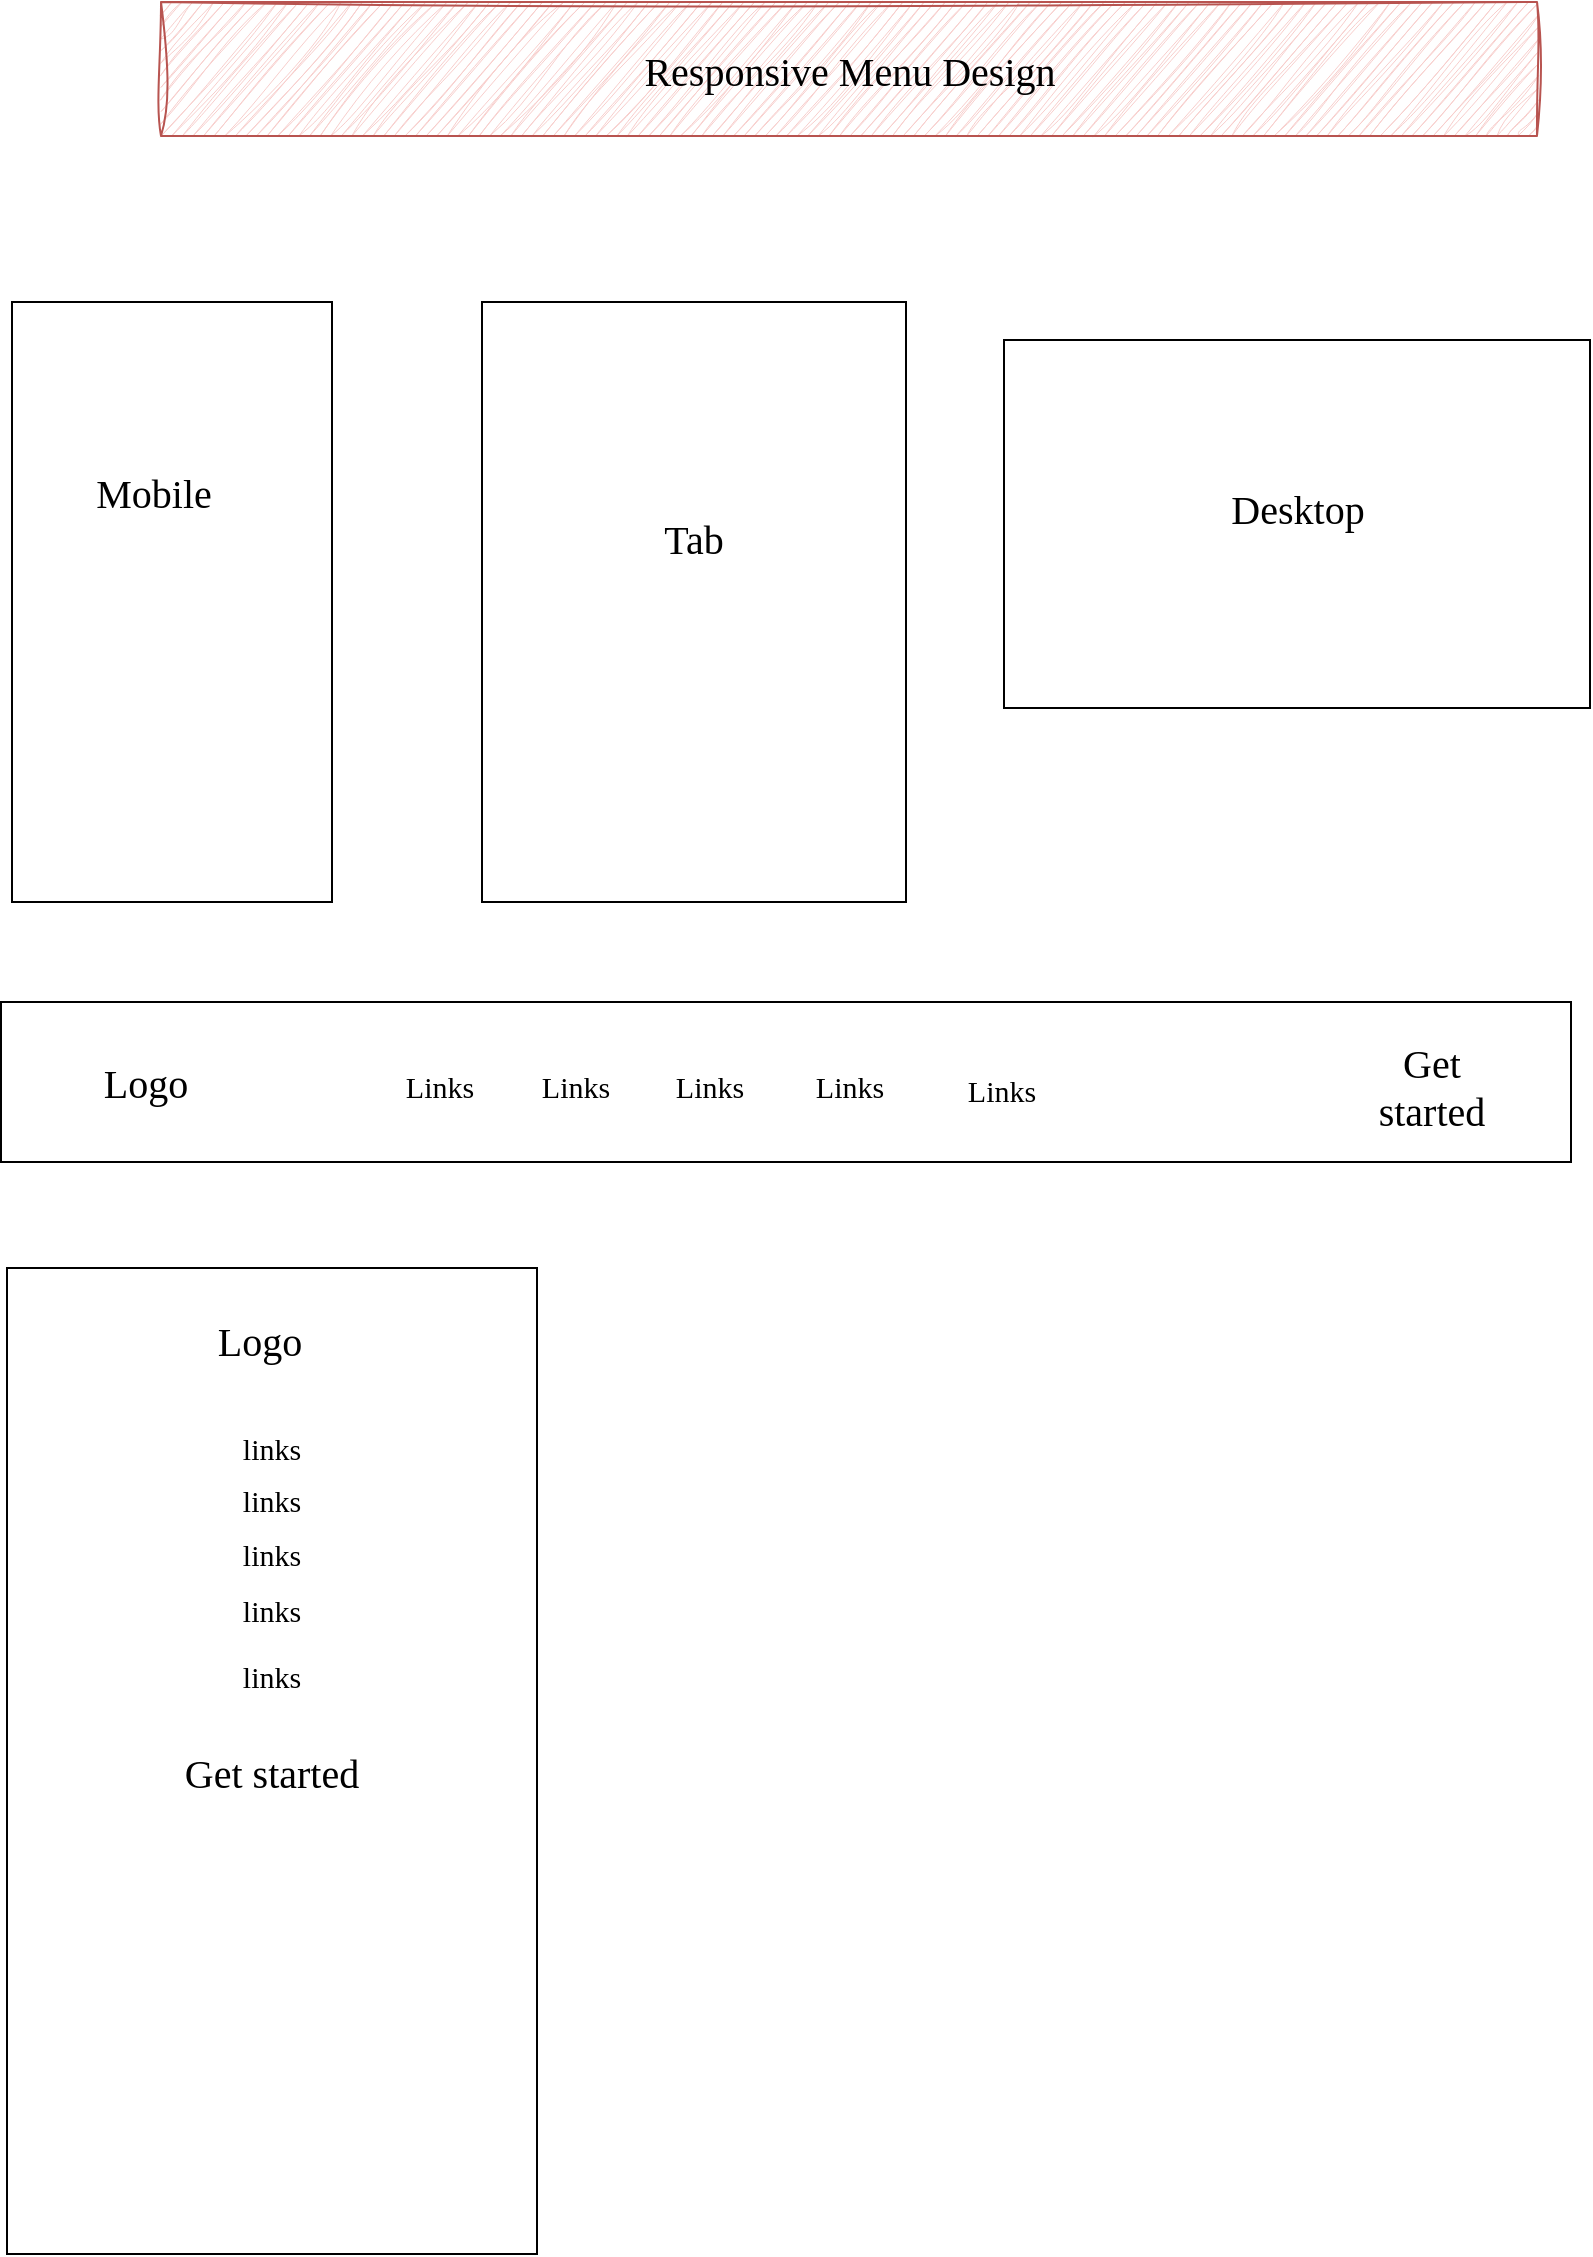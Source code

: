 <mxfile version="26.0.11">
  <diagram name="Page-1" id="Jz2_7jMmkVIeEtAwqJfw">
    <mxGraphModel dx="1886" dy="836" grid="1" gridSize="10" guides="1" tooltips="1" connect="1" arrows="1" fold="1" page="1" pageScale="1" pageWidth="827" pageHeight="1169" math="0" shadow="0">
      <root>
        <mxCell id="0" />
        <mxCell id="1" parent="0" />
        <mxCell id="GtHDvhq1agSo5hxryGzr-8" value="" style="rounded=0;whiteSpace=wrap;html=1;align=center;verticalAlign=middle;fontFamily=Comic Sans MS;fontSize=20;fontColor=default;fillColor=none;gradientColor=none;" vertex="1" parent="1">
          <mxGeometry x="13.5" y="530" width="785" height="80" as="geometry" />
        </mxCell>
        <mxCell id="GtHDvhq1agSo5hxryGzr-17" value="" style="rounded=0;whiteSpace=wrap;html=1;align=center;verticalAlign=middle;fontFamily=Comic Sans MS;fontSize=20;fontColor=default;fillColor=none;gradientColor=none;" vertex="1" parent="1">
          <mxGeometry x="16.5" y="663" width="265" height="493" as="geometry" />
        </mxCell>
        <mxCell id="GtHDvhq1agSo5hxryGzr-1" value="" style="rounded=0;whiteSpace=wrap;html=1;fontFamily=Architects Daughter;fontSource=https%3A%2F%2Ffonts.googleapis.com%2Fcss%3Ffamily%3DArchitects%2BDaughter;" vertex="1" parent="1">
          <mxGeometry x="19" y="180" width="160" height="300" as="geometry" />
        </mxCell>
        <mxCell id="GtHDvhq1agSo5hxryGzr-5" value="" style="rounded=0;whiteSpace=wrap;html=1;fontFamily=Architects Daughter;fontSource=https%3A%2F%2Ffonts.googleapis.com%2Fcss%3Ffamily%3DArchitects%2BDaughter;" vertex="1" parent="1">
          <mxGeometry x="254" y="180" width="212" height="300" as="geometry" />
        </mxCell>
        <mxCell id="GtHDvhq1agSo5hxryGzr-2" value="" style="rounded=0;whiteSpace=wrap;html=1;fontFamily=Architects Daughter;fontSource=https%3A%2F%2Ffonts.googleapis.com%2Fcss%3Ffamily%3DArchitects%2BDaughter;" vertex="1" parent="1">
          <mxGeometry x="515" y="199" width="293" height="184" as="geometry" />
        </mxCell>
        <mxCell id="GtHDvhq1agSo5hxryGzr-3" value="Desktop" style="text;strokeColor=none;fillColor=none;html=1;align=center;verticalAlign=middle;whiteSpace=wrap;rounded=0;fontSize=20;fontFamily=Comic Sans MS;" vertex="1" parent="1">
          <mxGeometry x="631.5" y="268" width="60" height="30" as="geometry" />
        </mxCell>
        <mxCell id="GtHDvhq1agSo5hxryGzr-7" value="Tab" style="text;strokeColor=none;fillColor=none;html=1;align=center;verticalAlign=middle;whiteSpace=wrap;rounded=0;fontSize=20;fontFamily=Comic Sans MS;" vertex="1" parent="1">
          <mxGeometry x="330" y="283" width="60" height="30" as="geometry" />
        </mxCell>
        <mxCell id="GtHDvhq1agSo5hxryGzr-4" value="Mobile" style="text;strokeColor=none;fillColor=none;html=1;align=center;verticalAlign=middle;whiteSpace=wrap;rounded=0;fontSize=20;fontFamily=Comic Sans MS;" vertex="1" parent="1">
          <mxGeometry x="60" y="260" width="60" height="30" as="geometry" />
        </mxCell>
        <mxCell id="GtHDvhq1agSo5hxryGzr-9" value="Logo" style="text;strokeColor=none;fillColor=none;html=1;align=center;verticalAlign=middle;whiteSpace=wrap;rounded=0;fontSize=20;fontFamily=Comic Sans MS;" vertex="1" parent="1">
          <mxGeometry x="55.5" y="555" width="60" height="30" as="geometry" />
        </mxCell>
        <mxCell id="GtHDvhq1agSo5hxryGzr-18" value="Logo" style="text;strokeColor=none;fillColor=none;html=1;align=center;verticalAlign=middle;whiteSpace=wrap;rounded=0;fontSize=20;fontFamily=Comic Sans MS;" vertex="1" parent="1">
          <mxGeometry x="112.5" y="684" width="60" height="30" as="geometry" />
        </mxCell>
        <mxCell id="GtHDvhq1agSo5hxryGzr-16" value="Get started" style="text;strokeColor=none;fillColor=none;html=1;align=center;verticalAlign=middle;whiteSpace=wrap;rounded=0;fontSize=20;fontFamily=Comic Sans MS;" vertex="1" parent="1">
          <mxGeometry x="698.5" y="557" width="60" height="30" as="geometry" />
        </mxCell>
        <mxCell id="GtHDvhq1agSo5hxryGzr-20" value="Get started" style="text;strokeColor=none;fillColor=none;html=1;align=center;verticalAlign=middle;whiteSpace=wrap;rounded=0;fontSize=20;fontFamily=Comic Sans MS;" vertex="1" parent="1">
          <mxGeometry x="79" y="900" width="140" height="30" as="geometry" />
        </mxCell>
        <mxCell id="GtHDvhq1agSo5hxryGzr-15" value="Links" style="text;strokeColor=none;fillColor=none;html=1;align=center;verticalAlign=middle;whiteSpace=wrap;rounded=0;fontSize=15;fontFamily=Comic Sans MS;" vertex="1" parent="1">
          <mxGeometry x="202.5" y="557" width="60" height="30" as="geometry" />
        </mxCell>
        <mxCell id="GtHDvhq1agSo5hxryGzr-29" value="Links" style="text;strokeColor=none;fillColor=none;html=1;align=center;verticalAlign=middle;whiteSpace=wrap;rounded=0;fontSize=15;fontFamily=Comic Sans MS;" vertex="1" parent="1">
          <mxGeometry x="270.5" y="557" width="60" height="30" as="geometry" />
        </mxCell>
        <mxCell id="GtHDvhq1agSo5hxryGzr-30" value="Links" style="text;strokeColor=none;fillColor=none;html=1;align=center;verticalAlign=middle;whiteSpace=wrap;rounded=0;fontSize=15;fontFamily=Comic Sans MS;" vertex="1" parent="1">
          <mxGeometry x="483.5" y="559" width="60" height="30" as="geometry" />
        </mxCell>
        <mxCell id="GtHDvhq1agSo5hxryGzr-31" value="Links" style="text;strokeColor=none;fillColor=none;html=1;align=center;verticalAlign=middle;whiteSpace=wrap;rounded=0;fontSize=15;fontFamily=Comic Sans MS;" vertex="1" parent="1">
          <mxGeometry x="407.5" y="557" width="60" height="30" as="geometry" />
        </mxCell>
        <mxCell id="GtHDvhq1agSo5hxryGzr-32" value="Links" style="text;strokeColor=none;fillColor=none;html=1;align=center;verticalAlign=middle;whiteSpace=wrap;rounded=0;fontSize=15;fontFamily=Comic Sans MS;" vertex="1" parent="1">
          <mxGeometry x="337.5" y="557" width="60" height="30" as="geometry" />
        </mxCell>
        <mxCell id="GtHDvhq1agSo5hxryGzr-24" value="links" style="text;strokeColor=none;fillColor=none;html=1;align=center;verticalAlign=middle;whiteSpace=wrap;rounded=0;fontSize=15;fontFamily=Comic Sans MS;" vertex="1" parent="1">
          <mxGeometry x="119" y="738" width="60" height="30" as="geometry" />
        </mxCell>
        <mxCell id="GtHDvhq1agSo5hxryGzr-25" value="links" style="text;strokeColor=none;fillColor=none;html=1;align=center;verticalAlign=middle;whiteSpace=wrap;rounded=0;fontSize=15;fontFamily=Comic Sans MS;" vertex="1" parent="1">
          <mxGeometry x="119" y="764" width="60" height="30" as="geometry" />
        </mxCell>
        <mxCell id="GtHDvhq1agSo5hxryGzr-26" value="links" style="text;strokeColor=none;fillColor=none;html=1;align=center;verticalAlign=middle;whiteSpace=wrap;rounded=0;fontSize=15;fontFamily=Comic Sans MS;" vertex="1" parent="1">
          <mxGeometry x="119" y="791" width="60" height="30" as="geometry" />
        </mxCell>
        <mxCell id="GtHDvhq1agSo5hxryGzr-27" value="links" style="text;strokeColor=none;fillColor=none;html=1;align=center;verticalAlign=middle;whiteSpace=wrap;rounded=0;fontSize=15;fontFamily=Comic Sans MS;" vertex="1" parent="1">
          <mxGeometry x="119" y="819" width="60" height="30" as="geometry" />
        </mxCell>
        <mxCell id="GtHDvhq1agSo5hxryGzr-28" value="links" style="text;strokeColor=none;fillColor=none;html=1;align=center;verticalAlign=middle;whiteSpace=wrap;rounded=0;fontSize=15;fontFamily=Comic Sans MS;" vertex="1" parent="1">
          <mxGeometry x="119" y="852" width="60" height="30" as="geometry" />
        </mxCell>
        <mxCell id="GtHDvhq1agSo5hxryGzr-33" value="Responsive Menu Design" style="text;strokeColor=#b85450;fillColor=#f8cecc;html=1;align=center;verticalAlign=middle;whiteSpace=wrap;rounded=0;fontSize=20;fontFamily=Comic Sans MS;sketch=1;curveFitting=1;jiggle=2;" vertex="1" parent="1">
          <mxGeometry x="93.5" y="30" width="688" height="67" as="geometry" />
        </mxCell>
      </root>
    </mxGraphModel>
  </diagram>
</mxfile>
